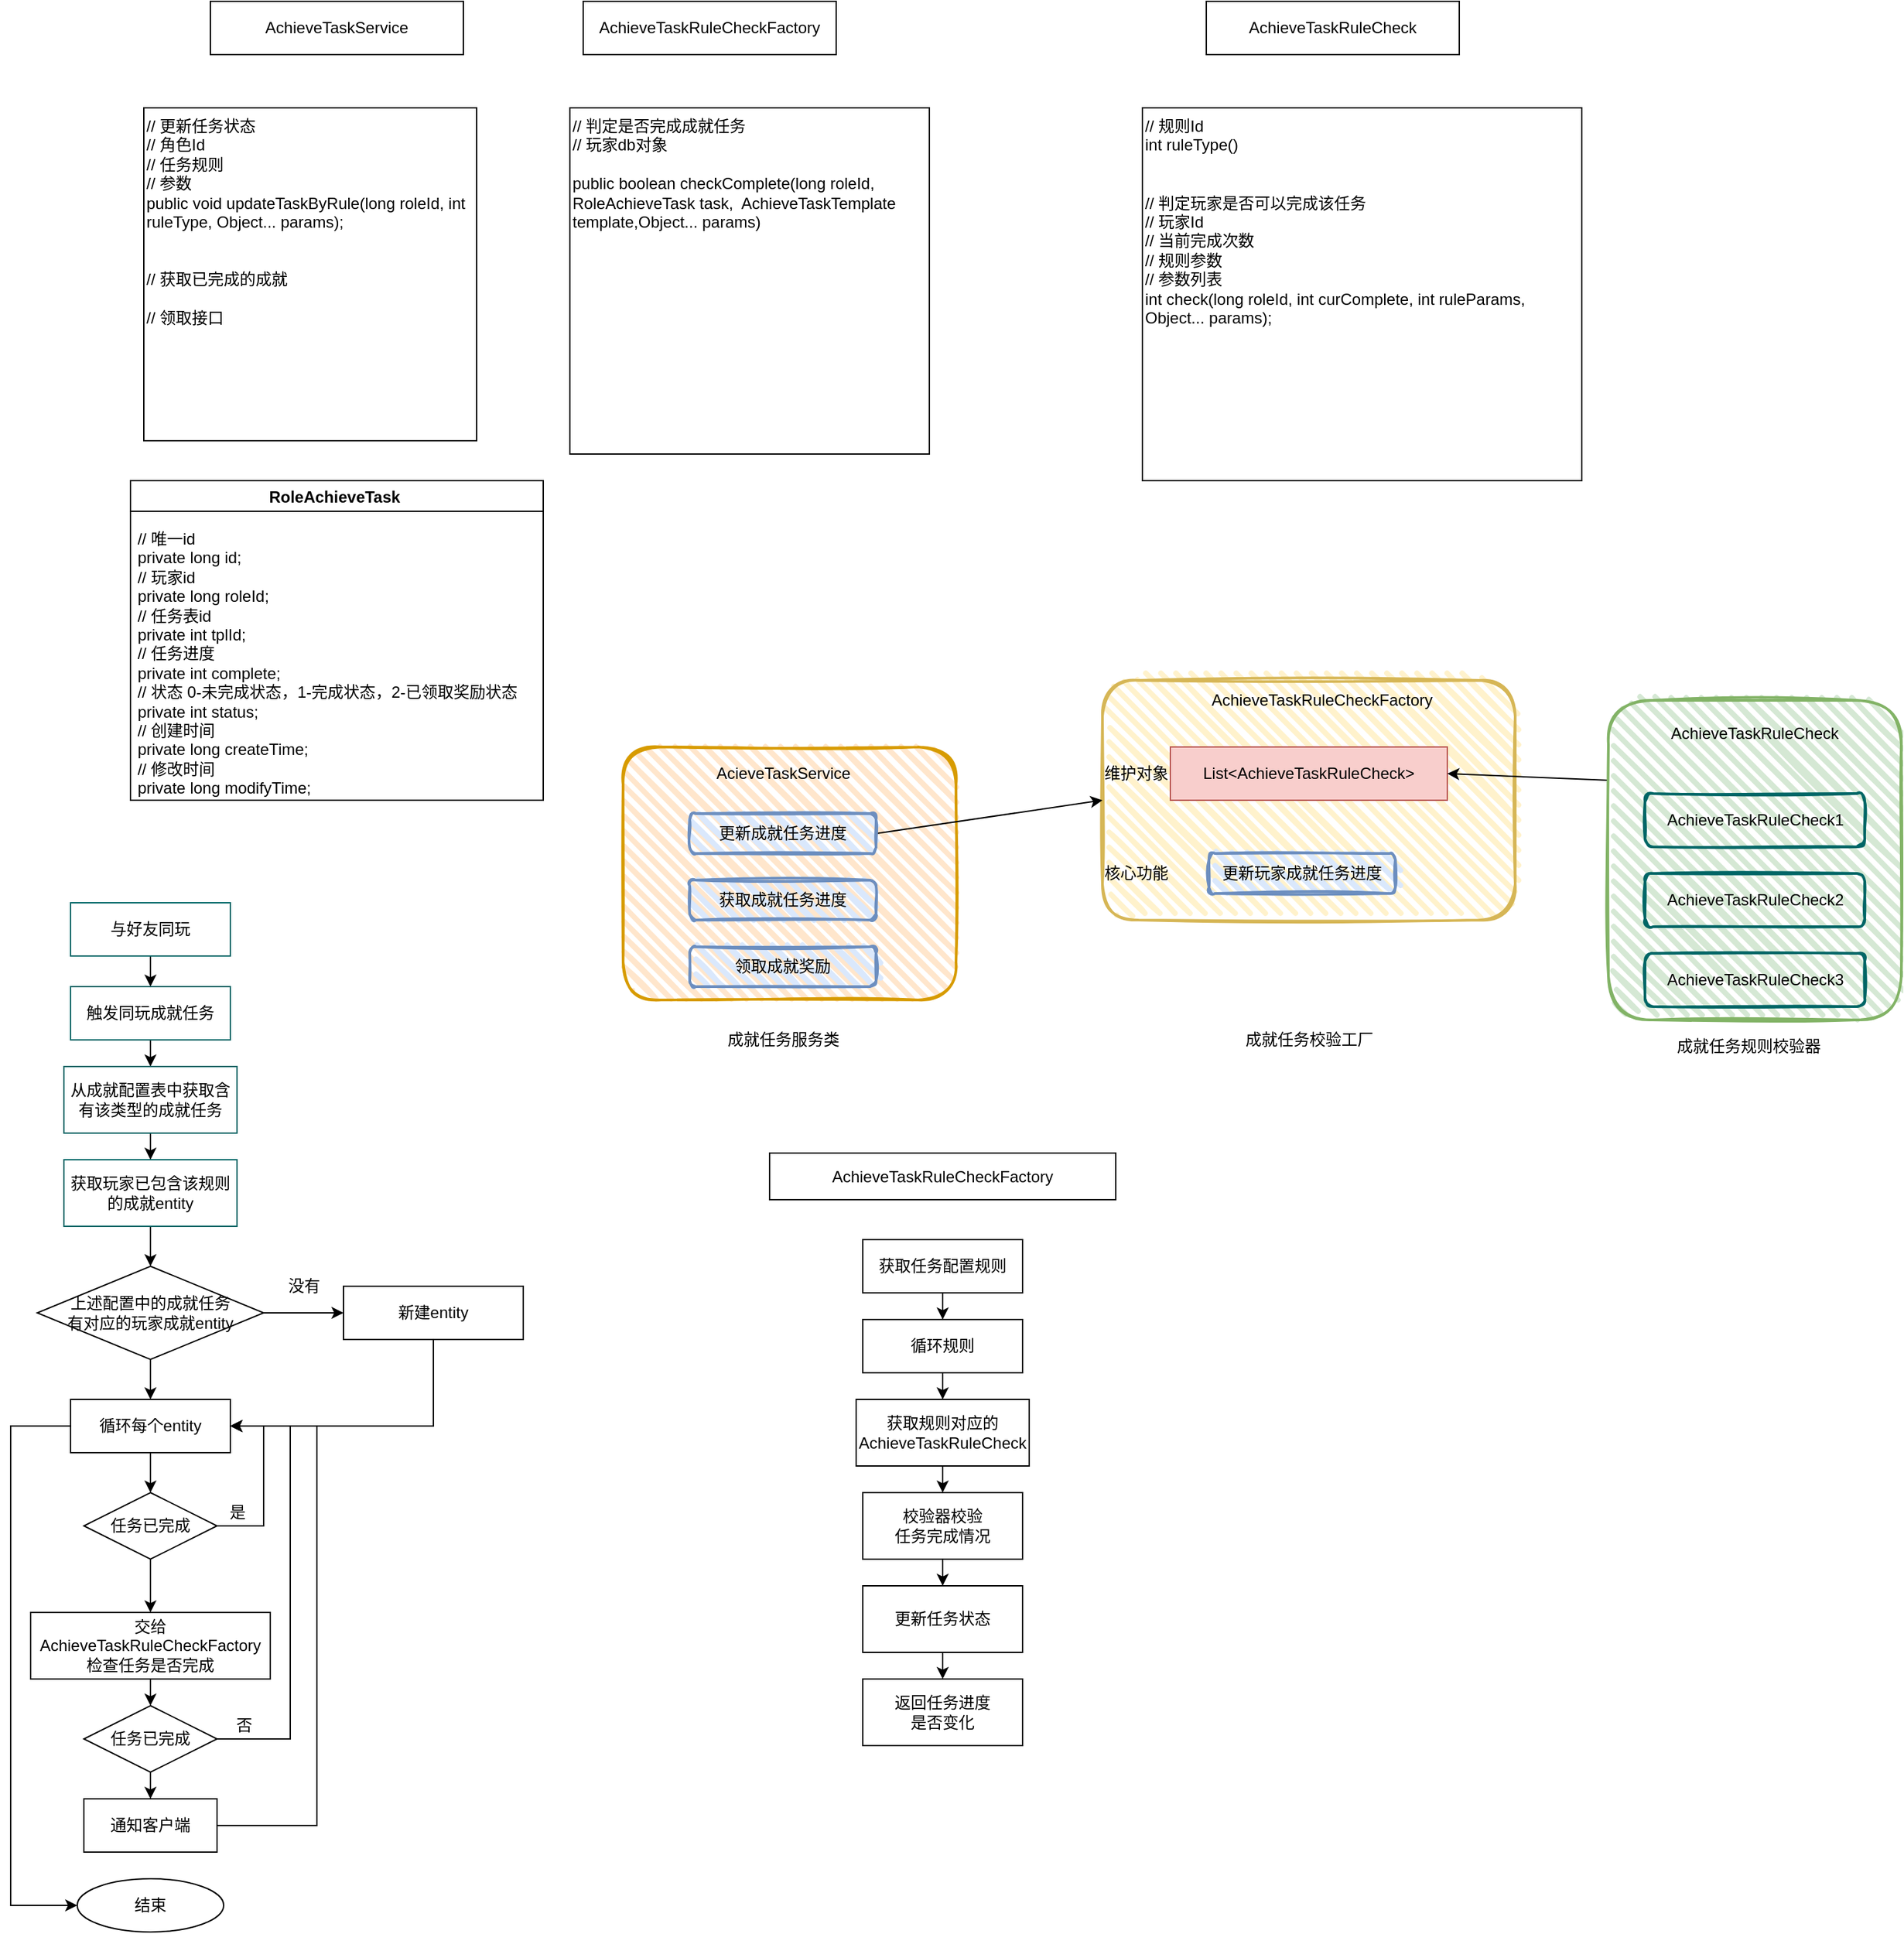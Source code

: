 <mxfile version="20.3.2" type="github">
  <diagram id="ENxEs4GuXWoanbtWAxck" name="第 1 页">
    <mxGraphModel dx="1422" dy="762" grid="1" gridSize="10" guides="1" tooltips="1" connect="1" arrows="1" fold="1" page="1" pageScale="1" pageWidth="2336" pageHeight="1654" math="0" shadow="0">
      <root>
        <mxCell id="0" />
        <mxCell id="1" parent="0" />
        <mxCell id="hWBbgPYYPAye6a4a8nGw-1" value="AchieveTaskService" style="rounded=0;whiteSpace=wrap;html=1;" parent="1" vertex="1">
          <mxGeometry x="230" y="130" width="190" height="40" as="geometry" />
        </mxCell>
        <mxCell id="hWBbgPYYPAye6a4a8nGw-2" value="AchieveTaskRuleCheckFactory" style="rounded=0;whiteSpace=wrap;html=1;" parent="1" vertex="1">
          <mxGeometry x="510" y="130" width="190" height="40" as="geometry" />
        </mxCell>
        <mxCell id="hWBbgPYYPAye6a4a8nGw-4" value="AchieveTaskRuleCheck" style="rounded=0;whiteSpace=wrap;html=1;" parent="1" vertex="1">
          <mxGeometry x="978" y="130" width="190" height="40" as="geometry" />
        </mxCell>
        <mxCell id="hWBbgPYYPAye6a4a8nGw-5" value="// 更新任务状态&lt;br&gt;// 角色Id&lt;br&gt;// 任务规则&lt;br&gt;// 参数&lt;br&gt;public void updateTaskByRule(long roleId, int ruleType, Object... params);&lt;br&gt;&lt;br&gt;&lt;br&gt;// 获取已完成的成就&lt;br&gt;&lt;br&gt;// 领取接口" style="rounded=0;whiteSpace=wrap;html=1;align=left;verticalAlign=top;" parent="1" vertex="1">
          <mxGeometry x="180" y="210" width="250" height="250" as="geometry" />
        </mxCell>
        <mxCell id="hWBbgPYYPAye6a4a8nGw-6" value="&lt;div&gt;// 判定是否完成成就任务&lt;/div&gt;&lt;div&gt;// 玩家db对象&lt;/div&gt;&lt;div&gt;&lt;br&gt;&lt;/div&gt;&lt;div&gt;public boolean checkComplete(long roleId, RoleAchieveTask task,&amp;nbsp; AchieveTaskTemplate template,&lt;span style=&quot;background-color: initial;&quot;&gt;Object... params)&lt;/span&gt;&lt;/div&gt;" style="rounded=0;whiteSpace=wrap;html=1;align=left;verticalAlign=top;" parent="1" vertex="1">
          <mxGeometry x="500" y="210" width="270" height="260" as="geometry" />
        </mxCell>
        <mxCell id="hWBbgPYYPAye6a4a8nGw-12" value="RoleAchieveTask " style="swimlane;" parent="1" vertex="1">
          <mxGeometry x="170" y="490" width="310" height="240" as="geometry" />
        </mxCell>
        <mxCell id="hWBbgPYYPAye6a4a8nGw-14" value="&lt;div&gt;&amp;nbsp; &amp;nbsp; // 唯一id&lt;/div&gt;&lt;div&gt;&amp;nbsp; &amp;nbsp; private long id;&lt;/div&gt;&lt;div&gt;&amp;nbsp; &amp;nbsp; // 玩家id&lt;/div&gt;&lt;div&gt;&amp;nbsp; &amp;nbsp; private long roleId;&lt;/div&gt;&lt;div&gt;&amp;nbsp; &amp;nbsp; // 任务表id&lt;/div&gt;&lt;div&gt;&amp;nbsp; &amp;nbsp; private int tplId;&lt;/div&gt;&lt;div&gt;&amp;nbsp; &amp;nbsp; // 任务进度&lt;/div&gt;&lt;div&gt;&amp;nbsp; &amp;nbsp; private int complete;&lt;/div&gt;&lt;div&gt;&amp;nbsp; &amp;nbsp; // 状态 0-未完成状态，1-完成状态，2-已领取奖励状态&lt;/div&gt;&lt;div&gt;&amp;nbsp; &amp;nbsp; private int status;&lt;/div&gt;&lt;div&gt;&amp;nbsp; &amp;nbsp; // 创建时间&lt;/div&gt;&lt;div&gt;&amp;nbsp; &amp;nbsp; private long createTime;&lt;/div&gt;&lt;div&gt;&amp;nbsp; &amp;nbsp; // 修改时间&lt;/div&gt;&lt;div&gt;&amp;nbsp; &amp;nbsp; private long modifyTime;&lt;/div&gt;" style="text;html=1;align=left;verticalAlign=top;resizable=0;points=[];autosize=1;strokeColor=none;fillColor=none;" parent="hWBbgPYYPAye6a4a8nGw-12" vertex="1">
          <mxGeometry x="-10" y="30" width="320" height="210" as="geometry" />
        </mxCell>
        <mxCell id="hWBbgPYYPAye6a4a8nGw-15" value="// 规则Id&lt;br&gt;int ruleType()&lt;br&gt;&lt;br&gt;&lt;br&gt;// 判定玩家是否可以完成该任务&lt;br&gt;// 玩家Id&lt;br&gt;// 当前完成次数&lt;br&gt;// 规则参数&lt;br&gt;// 参数列表&lt;br&gt;int check(long roleId, int curComplete, int ruleParams, Object... params);" style="whiteSpace=wrap;html=1;align=left;verticalAlign=top;" parent="1" vertex="1">
          <mxGeometry x="930" y="210" width="330" height="280" as="geometry" />
        </mxCell>
        <mxCell id="E-_-Di7X2A5vuP30yNUE-9" value="" style="group" vertex="1" connectable="0" parent="1">
          <mxGeometry x="900" y="640" width="310" height="180" as="geometry" />
        </mxCell>
        <mxCell id="E-_-Di7X2A5vuP30yNUE-8" value="" style="rounded=1;whiteSpace=wrap;html=1;strokeWidth=2;fillWeight=4;hachureGap=8;hachureAngle=45;fillColor=#fff2cc;sketch=1;strokeColor=#d6b656;" vertex="1" parent="E-_-Di7X2A5vuP30yNUE-9">
          <mxGeometry width="310" height="180" as="geometry" />
        </mxCell>
        <mxCell id="E-_-Di7X2A5vuP30yNUE-6" value="AchieveTaskRuleCheckFactory" style="text;html=1;strokeColor=none;fillColor=none;align=center;verticalAlign=middle;whiteSpace=wrap;rounded=0;" vertex="1" parent="E-_-Di7X2A5vuP30yNUE-9">
          <mxGeometry x="70" width="190" height="30" as="geometry" />
        </mxCell>
        <mxCell id="E-_-Di7X2A5vuP30yNUE-15" value="List&amp;lt;AchieveTaskRuleCheck&amp;gt;" style="rounded=0;whiteSpace=wrap;html=1;strokeColor=#b85450;fillColor=#f8cecc;" vertex="1" parent="E-_-Di7X2A5vuP30yNUE-9">
          <mxGeometry x="51" y="50" width="208" height="40" as="geometry" />
        </mxCell>
        <mxCell id="E-_-Di7X2A5vuP30yNUE-20" value="更新玩家成就任务进度" style="rounded=1;whiteSpace=wrap;html=1;strokeWidth=2;fillWeight=4;hachureGap=8;hachureAngle=45;fillColor=#dae8fc;sketch=1;strokeColor=#6c8ebf;" vertex="1" parent="E-_-Di7X2A5vuP30yNUE-9">
          <mxGeometry x="80" y="130" width="140" height="30" as="geometry" />
        </mxCell>
        <mxCell id="E-_-Di7X2A5vuP30yNUE-22" value="维护对象" style="text;html=1;align=center;verticalAlign=middle;resizable=0;points=[];autosize=1;strokeColor=none;fillColor=none;" vertex="1" parent="E-_-Di7X2A5vuP30yNUE-9">
          <mxGeometry x="-10" y="55" width="70" height="30" as="geometry" />
        </mxCell>
        <mxCell id="E-_-Di7X2A5vuP30yNUE-23" value="核心功能" style="text;html=1;align=center;verticalAlign=middle;resizable=0;points=[];autosize=1;strokeColor=none;fillColor=none;" vertex="1" parent="E-_-Di7X2A5vuP30yNUE-9">
          <mxGeometry x="-10" y="130" width="70" height="30" as="geometry" />
        </mxCell>
        <mxCell id="E-_-Di7X2A5vuP30yNUE-17" value="" style="endArrow=classic;html=1;rounded=0;entryX=1;entryY=0.5;entryDx=0;entryDy=0;exitX=0;exitY=0.25;exitDx=0;exitDy=0;" edge="1" parent="1" source="E-_-Di7X2A5vuP30yNUE-10" target="E-_-Di7X2A5vuP30yNUE-15">
          <mxGeometry width="50" height="50" relative="1" as="geometry">
            <mxPoint x="1240" y="650" as="sourcePoint" />
            <mxPoint x="1290" y="600" as="targetPoint" />
          </mxGeometry>
        </mxCell>
        <mxCell id="E-_-Di7X2A5vuP30yNUE-19" value="" style="group" vertex="1" connectable="0" parent="1">
          <mxGeometry x="1280" y="655" width="220" height="240" as="geometry" />
        </mxCell>
        <mxCell id="E-_-Di7X2A5vuP30yNUE-10" value="" style="rounded=1;whiteSpace=wrap;html=1;strokeWidth=2;fillWeight=4;hachureGap=8;hachureAngle=45;fillColor=#d5e8d4;sketch=1;strokeColor=#82b366;" vertex="1" parent="E-_-Di7X2A5vuP30yNUE-19">
          <mxGeometry width="220" height="240" as="geometry" />
        </mxCell>
        <mxCell id="E-_-Di7X2A5vuP30yNUE-11" value="AchieveTaskRuleCheck" style="text;html=1;strokeColor=none;fillColor=none;align=center;verticalAlign=middle;whiteSpace=wrap;rounded=0;" vertex="1" parent="E-_-Di7X2A5vuP30yNUE-19">
          <mxGeometry x="20" y="10" width="180" height="30" as="geometry" />
        </mxCell>
        <mxCell id="E-_-Di7X2A5vuP30yNUE-12" value="AchieveTaskRuleCheck1" style="rounded=1;whiteSpace=wrap;html=1;strokeWidth=2;fillWeight=4;hachureGap=8;hachureAngle=45;fillColor=none;sketch=1;strokeColor=#006666;" vertex="1" parent="E-_-Di7X2A5vuP30yNUE-19">
          <mxGeometry x="27.5" y="70" width="165" height="40" as="geometry" />
        </mxCell>
        <mxCell id="E-_-Di7X2A5vuP30yNUE-13" value="AchieveTaskRuleCheck2" style="rounded=1;whiteSpace=wrap;html=1;strokeWidth=2;fillWeight=4;hachureGap=8;hachureAngle=45;fillColor=none;sketch=1;strokeColor=#006666;" vertex="1" parent="E-_-Di7X2A5vuP30yNUE-19">
          <mxGeometry x="27.5" y="130" width="165" height="40" as="geometry" />
        </mxCell>
        <mxCell id="E-_-Di7X2A5vuP30yNUE-14" value="AchieveTaskRuleCheck3" style="rounded=1;whiteSpace=wrap;html=1;strokeWidth=2;fillWeight=4;hachureGap=8;hachureAngle=45;fillColor=none;sketch=1;strokeColor=#006666;" vertex="1" parent="E-_-Di7X2A5vuP30yNUE-19">
          <mxGeometry x="27.5" y="190" width="165" height="40" as="geometry" />
        </mxCell>
        <mxCell id="E-_-Di7X2A5vuP30yNUE-24" value="" style="rounded=1;whiteSpace=wrap;html=1;strokeWidth=2;fillWeight=4;hachureGap=8;hachureAngle=45;fillColor=#ffe6cc;sketch=1;strokeColor=#d79b00;" vertex="1" parent="1">
          <mxGeometry x="540" y="690" width="250" height="190" as="geometry" />
        </mxCell>
        <mxCell id="E-_-Di7X2A5vuP30yNUE-25" value="&lt;span style=&quot;&quot;&gt;AcieveTaskService&lt;/span&gt;" style="text;html=1;align=center;verticalAlign=middle;resizable=0;points=[];autosize=1;strokeColor=none;fillColor=none;" vertex="1" parent="1">
          <mxGeometry x="600" y="695" width="120" height="30" as="geometry" />
        </mxCell>
        <mxCell id="E-_-Di7X2A5vuP30yNUE-27" value="获取成就任务进度" style="rounded=1;whiteSpace=wrap;html=1;strokeWidth=2;fillWeight=4;hachureGap=8;hachureAngle=45;fillColor=#dae8fc;sketch=1;strokeColor=#6c8ebf;" vertex="1" parent="1">
          <mxGeometry x="590" y="790" width="140" height="30" as="geometry" />
        </mxCell>
        <mxCell id="E-_-Di7X2A5vuP30yNUE-29" style="rounded=0;orthogonalLoop=1;jettySize=auto;html=1;exitX=1;exitY=0.5;exitDx=0;exitDy=0;entryX=0;entryY=0.5;entryDx=0;entryDy=0;" edge="1" parent="1" source="E-_-Di7X2A5vuP30yNUE-26" target="E-_-Di7X2A5vuP30yNUE-8">
          <mxGeometry relative="1" as="geometry" />
        </mxCell>
        <mxCell id="E-_-Di7X2A5vuP30yNUE-26" value="更新成就任务进度" style="rounded=1;whiteSpace=wrap;html=1;strokeWidth=2;fillWeight=4;hachureGap=8;hachureAngle=45;fillColor=#dae8fc;sketch=1;strokeColor=#6c8ebf;" vertex="1" parent="1">
          <mxGeometry x="590" y="740" width="140" height="30" as="geometry" />
        </mxCell>
        <mxCell id="E-_-Di7X2A5vuP30yNUE-28" value="领取成就奖励" style="rounded=1;whiteSpace=wrap;html=1;strokeWidth=2;fillWeight=4;hachureGap=8;hachureAngle=45;fillColor=#dae8fc;sketch=1;strokeColor=#6c8ebf;" vertex="1" parent="1">
          <mxGeometry x="590" y="840" width="140" height="30" as="geometry" />
        </mxCell>
        <mxCell id="E-_-Di7X2A5vuP30yNUE-63" style="edgeStyle=orthogonalEdgeStyle;rounded=0;orthogonalLoop=1;jettySize=auto;html=1;exitX=0.5;exitY=1;exitDx=0;exitDy=0;" edge="1" parent="1" source="E-_-Di7X2A5vuP30yNUE-31" target="E-_-Di7X2A5vuP30yNUE-32">
          <mxGeometry relative="1" as="geometry" />
        </mxCell>
        <mxCell id="E-_-Di7X2A5vuP30yNUE-31" value="与好友同玩" style="rounded=0;whiteSpace=wrap;html=1;strokeColor=#006666;fillColor=none;" vertex="1" parent="1">
          <mxGeometry x="125" y="807" width="120" height="40" as="geometry" />
        </mxCell>
        <mxCell id="E-_-Di7X2A5vuP30yNUE-64" style="edgeStyle=orthogonalEdgeStyle;rounded=0;orthogonalLoop=1;jettySize=auto;html=1;exitX=0.5;exitY=1;exitDx=0;exitDy=0;entryX=0.5;entryY=0;entryDx=0;entryDy=0;" edge="1" parent="1" source="E-_-Di7X2A5vuP30yNUE-32" target="E-_-Di7X2A5vuP30yNUE-33">
          <mxGeometry relative="1" as="geometry" />
        </mxCell>
        <mxCell id="E-_-Di7X2A5vuP30yNUE-32" value="触发同玩成就任务" style="rounded=0;whiteSpace=wrap;html=1;strokeColor=#006666;fillColor=none;" vertex="1" parent="1">
          <mxGeometry x="125" y="870" width="120" height="40" as="geometry" />
        </mxCell>
        <mxCell id="E-_-Di7X2A5vuP30yNUE-65" style="edgeStyle=orthogonalEdgeStyle;rounded=0;orthogonalLoop=1;jettySize=auto;html=1;exitX=0.5;exitY=1;exitDx=0;exitDy=0;" edge="1" parent="1" source="E-_-Di7X2A5vuP30yNUE-33" target="E-_-Di7X2A5vuP30yNUE-34">
          <mxGeometry relative="1" as="geometry" />
        </mxCell>
        <mxCell id="E-_-Di7X2A5vuP30yNUE-33" value="从成就配置表中获取含有该类型的成就任务" style="rounded=0;whiteSpace=wrap;html=1;strokeColor=#006666;fillColor=none;" vertex="1" parent="1">
          <mxGeometry x="120" y="930" width="130" height="50" as="geometry" />
        </mxCell>
        <mxCell id="E-_-Di7X2A5vuP30yNUE-60" style="edgeStyle=orthogonalEdgeStyle;rounded=0;orthogonalLoop=1;jettySize=auto;html=1;exitX=0.5;exitY=1;exitDx=0;exitDy=0;" edge="1" parent="1" source="E-_-Di7X2A5vuP30yNUE-34" target="E-_-Di7X2A5vuP30yNUE-36">
          <mxGeometry relative="1" as="geometry" />
        </mxCell>
        <mxCell id="E-_-Di7X2A5vuP30yNUE-34" value="获取玩家已包含该规则的成就entity" style="rounded=0;whiteSpace=wrap;html=1;strokeColor=#006666;fillColor=none;" vertex="1" parent="1">
          <mxGeometry x="120" y="1000" width="130" height="50" as="geometry" />
        </mxCell>
        <mxCell id="E-_-Di7X2A5vuP30yNUE-42" style="edgeStyle=orthogonalEdgeStyle;rounded=0;orthogonalLoop=1;jettySize=auto;html=1;exitX=0.5;exitY=1;exitDx=0;exitDy=0;entryX=1;entryY=0.5;entryDx=0;entryDy=0;" edge="1" parent="1" source="E-_-Di7X2A5vuP30yNUE-35" target="E-_-Di7X2A5vuP30yNUE-40">
          <mxGeometry relative="1" as="geometry" />
        </mxCell>
        <mxCell id="E-_-Di7X2A5vuP30yNUE-35" value="新建entity" style="rounded=0;whiteSpace=wrap;html=1;" vertex="1" parent="1">
          <mxGeometry x="330" y="1095" width="135" height="40" as="geometry" />
        </mxCell>
        <mxCell id="E-_-Di7X2A5vuP30yNUE-38" style="edgeStyle=none;rounded=0;orthogonalLoop=1;jettySize=auto;html=1;exitX=1;exitY=0.5;exitDx=0;exitDy=0;entryX=0;entryY=0.5;entryDx=0;entryDy=0;" edge="1" parent="1" source="E-_-Di7X2A5vuP30yNUE-36" target="E-_-Di7X2A5vuP30yNUE-35">
          <mxGeometry relative="1" as="geometry" />
        </mxCell>
        <mxCell id="E-_-Di7X2A5vuP30yNUE-41" style="edgeStyle=none;rounded=0;orthogonalLoop=1;jettySize=auto;html=1;exitX=0.5;exitY=1;exitDx=0;exitDy=0;entryX=0.5;entryY=0;entryDx=0;entryDy=0;" edge="1" parent="1" source="E-_-Di7X2A5vuP30yNUE-36" target="E-_-Di7X2A5vuP30yNUE-40">
          <mxGeometry relative="1" as="geometry" />
        </mxCell>
        <mxCell id="E-_-Di7X2A5vuP30yNUE-36" value="上述配置中的成就任务&lt;br&gt;有对应的玩家成就entity" style="rhombus;whiteSpace=wrap;html=1;" vertex="1" parent="1">
          <mxGeometry x="100" y="1080" width="170" height="70" as="geometry" />
        </mxCell>
        <mxCell id="E-_-Di7X2A5vuP30yNUE-39" value="没有" style="text;html=1;align=center;verticalAlign=middle;resizable=0;points=[];autosize=1;strokeColor=none;fillColor=none;" vertex="1" parent="1">
          <mxGeometry x="275" y="1080" width="50" height="30" as="geometry" />
        </mxCell>
        <mxCell id="E-_-Di7X2A5vuP30yNUE-48" style="edgeStyle=orthogonalEdgeStyle;rounded=0;orthogonalLoop=1;jettySize=auto;html=1;exitX=0.5;exitY=1;exitDx=0;exitDy=0;entryX=0.5;entryY=0;entryDx=0;entryDy=0;" edge="1" parent="1" source="E-_-Di7X2A5vuP30yNUE-40" target="E-_-Di7X2A5vuP30yNUE-45">
          <mxGeometry relative="1" as="geometry" />
        </mxCell>
        <mxCell id="E-_-Di7X2A5vuP30yNUE-61" style="edgeStyle=orthogonalEdgeStyle;rounded=0;orthogonalLoop=1;jettySize=auto;html=1;exitX=0;exitY=0.5;exitDx=0;exitDy=0;entryX=0;entryY=0.5;entryDx=0;entryDy=0;" edge="1" parent="1" source="E-_-Di7X2A5vuP30yNUE-40" target="E-_-Di7X2A5vuP30yNUE-59">
          <mxGeometry relative="1" as="geometry">
            <Array as="points">
              <mxPoint x="80" y="1200" />
              <mxPoint x="80" y="1560" />
            </Array>
          </mxGeometry>
        </mxCell>
        <mxCell id="E-_-Di7X2A5vuP30yNUE-40" value="循环每个entity" style="rounded=0;whiteSpace=wrap;html=1;" vertex="1" parent="1">
          <mxGeometry x="125" y="1180" width="120" height="40" as="geometry" />
        </mxCell>
        <mxCell id="E-_-Di7X2A5vuP30yNUE-46" style="edgeStyle=orthogonalEdgeStyle;rounded=0;orthogonalLoop=1;jettySize=auto;html=1;exitX=1;exitY=0.5;exitDx=0;exitDy=0;entryX=1;entryY=0.5;entryDx=0;entryDy=0;" edge="1" parent="1" source="E-_-Di7X2A5vuP30yNUE-45" target="E-_-Di7X2A5vuP30yNUE-40">
          <mxGeometry relative="1" as="geometry">
            <Array as="points">
              <mxPoint x="270" y="1275" />
              <mxPoint x="270" y="1200" />
            </Array>
          </mxGeometry>
        </mxCell>
        <mxCell id="E-_-Di7X2A5vuP30yNUE-49" style="edgeStyle=orthogonalEdgeStyle;rounded=0;orthogonalLoop=1;jettySize=auto;html=1;exitX=0.5;exitY=1;exitDx=0;exitDy=0;" edge="1" parent="1" source="E-_-Di7X2A5vuP30yNUE-45">
          <mxGeometry relative="1" as="geometry">
            <mxPoint x="185" y="1340" as="targetPoint" />
          </mxGeometry>
        </mxCell>
        <mxCell id="E-_-Di7X2A5vuP30yNUE-45" value="任务已完成" style="rhombus;whiteSpace=wrap;html=1;" vertex="1" parent="1">
          <mxGeometry x="135" y="1250" width="100" height="50" as="geometry" />
        </mxCell>
        <mxCell id="E-_-Di7X2A5vuP30yNUE-47" value="是" style="text;html=1;align=center;verticalAlign=middle;resizable=0;points=[];autosize=1;strokeColor=none;fillColor=none;" vertex="1" parent="1">
          <mxGeometry x="230" y="1250" width="40" height="30" as="geometry" />
        </mxCell>
        <mxCell id="E-_-Di7X2A5vuP30yNUE-53" style="edgeStyle=orthogonalEdgeStyle;rounded=0;orthogonalLoop=1;jettySize=auto;html=1;exitX=0.5;exitY=1;exitDx=0;exitDy=0;entryX=0.5;entryY=0;entryDx=0;entryDy=0;" edge="1" parent="1" source="E-_-Di7X2A5vuP30yNUE-50" target="E-_-Di7X2A5vuP30yNUE-52">
          <mxGeometry relative="1" as="geometry" />
        </mxCell>
        <mxCell id="E-_-Di7X2A5vuP30yNUE-50" value="交给AchieveTaskRuleCheckFactory&lt;br&gt;检查任务是否完成" style="rounded=0;whiteSpace=wrap;html=1;" vertex="1" parent="1">
          <mxGeometry x="95" y="1340" width="180" height="50" as="geometry" />
        </mxCell>
        <mxCell id="E-_-Di7X2A5vuP30yNUE-55" style="edgeStyle=orthogonalEdgeStyle;rounded=0;orthogonalLoop=1;jettySize=auto;html=1;exitX=0.5;exitY=1;exitDx=0;exitDy=0;" edge="1" parent="1" source="E-_-Di7X2A5vuP30yNUE-52" target="E-_-Di7X2A5vuP30yNUE-54">
          <mxGeometry relative="1" as="geometry" />
        </mxCell>
        <mxCell id="E-_-Di7X2A5vuP30yNUE-56" style="edgeStyle=orthogonalEdgeStyle;rounded=0;orthogonalLoop=1;jettySize=auto;html=1;exitX=1;exitY=0.5;exitDx=0;exitDy=0;entryX=1;entryY=0.5;entryDx=0;entryDy=0;" edge="1" parent="1" source="E-_-Di7X2A5vuP30yNUE-52" target="E-_-Di7X2A5vuP30yNUE-40">
          <mxGeometry relative="1" as="geometry">
            <Array as="points">
              <mxPoint x="290" y="1435" />
              <mxPoint x="290" y="1200" />
            </Array>
          </mxGeometry>
        </mxCell>
        <mxCell id="E-_-Di7X2A5vuP30yNUE-52" value="任务已完成" style="rhombus;whiteSpace=wrap;html=1;" vertex="1" parent="1">
          <mxGeometry x="135" y="1410" width="100" height="50" as="geometry" />
        </mxCell>
        <mxCell id="E-_-Di7X2A5vuP30yNUE-62" style="edgeStyle=orthogonalEdgeStyle;rounded=0;orthogonalLoop=1;jettySize=auto;html=1;exitX=1;exitY=0.5;exitDx=0;exitDy=0;entryX=1;entryY=0.5;entryDx=0;entryDy=0;" edge="1" parent="1" source="E-_-Di7X2A5vuP30yNUE-54" target="E-_-Di7X2A5vuP30yNUE-40">
          <mxGeometry relative="1" as="geometry">
            <Array as="points">
              <mxPoint x="310" y="1500" />
              <mxPoint x="310" y="1200" />
            </Array>
          </mxGeometry>
        </mxCell>
        <mxCell id="E-_-Di7X2A5vuP30yNUE-54" value="通知客户端" style="rounded=0;whiteSpace=wrap;html=1;" vertex="1" parent="1">
          <mxGeometry x="135" y="1480" width="100" height="40" as="geometry" />
        </mxCell>
        <mxCell id="E-_-Di7X2A5vuP30yNUE-57" value="否" style="text;html=1;align=center;verticalAlign=middle;resizable=0;points=[];autosize=1;strokeColor=none;fillColor=none;" vertex="1" parent="1">
          <mxGeometry x="235" y="1410" width="40" height="30" as="geometry" />
        </mxCell>
        <mxCell id="E-_-Di7X2A5vuP30yNUE-59" value="结束" style="ellipse;whiteSpace=wrap;html=1;" vertex="1" parent="1">
          <mxGeometry x="130" y="1540" width="110" height="40" as="geometry" />
        </mxCell>
        <mxCell id="E-_-Di7X2A5vuP30yNUE-66" value="AchieveTaskRuleCheckFactory" style="rounded=0;whiteSpace=wrap;html=1;" vertex="1" parent="1">
          <mxGeometry x="650" y="995" width="260" height="35" as="geometry" />
        </mxCell>
        <mxCell id="E-_-Di7X2A5vuP30yNUE-76" style="edgeStyle=orthogonalEdgeStyle;rounded=0;orthogonalLoop=1;jettySize=auto;html=1;exitX=0.5;exitY=1;exitDx=0;exitDy=0;" edge="1" parent="1" source="E-_-Di7X2A5vuP30yNUE-67" target="E-_-Di7X2A5vuP30yNUE-68">
          <mxGeometry relative="1" as="geometry" />
        </mxCell>
        <mxCell id="E-_-Di7X2A5vuP30yNUE-67" value="获取任务配置规则" style="rounded=0;whiteSpace=wrap;html=1;" vertex="1" parent="1">
          <mxGeometry x="720" y="1060" width="120" height="40" as="geometry" />
        </mxCell>
        <mxCell id="E-_-Di7X2A5vuP30yNUE-77" style="edgeStyle=orthogonalEdgeStyle;rounded=0;orthogonalLoop=1;jettySize=auto;html=1;exitX=0.5;exitY=1;exitDx=0;exitDy=0;" edge="1" parent="1" source="E-_-Di7X2A5vuP30yNUE-68" target="E-_-Di7X2A5vuP30yNUE-69">
          <mxGeometry relative="1" as="geometry" />
        </mxCell>
        <mxCell id="E-_-Di7X2A5vuP30yNUE-68" value="循环规则" style="rounded=0;whiteSpace=wrap;html=1;" vertex="1" parent="1">
          <mxGeometry x="720" y="1120" width="120" height="40" as="geometry" />
        </mxCell>
        <mxCell id="E-_-Di7X2A5vuP30yNUE-78" style="edgeStyle=orthogonalEdgeStyle;rounded=0;orthogonalLoop=1;jettySize=auto;html=1;exitX=0.5;exitY=1;exitDx=0;exitDy=0;" edge="1" parent="1" source="E-_-Di7X2A5vuP30yNUE-69" target="E-_-Di7X2A5vuP30yNUE-70">
          <mxGeometry relative="1" as="geometry" />
        </mxCell>
        <mxCell id="E-_-Di7X2A5vuP30yNUE-69" value="获取规则对应的&lt;br&gt;AchieveTaskRuleCheck" style="rounded=0;whiteSpace=wrap;html=1;" vertex="1" parent="1">
          <mxGeometry x="715" y="1180" width="130" height="50" as="geometry" />
        </mxCell>
        <mxCell id="E-_-Di7X2A5vuP30yNUE-79" style="edgeStyle=orthogonalEdgeStyle;rounded=0;orthogonalLoop=1;jettySize=auto;html=1;exitX=0.5;exitY=1;exitDx=0;exitDy=0;" edge="1" parent="1" source="E-_-Di7X2A5vuP30yNUE-70" target="E-_-Di7X2A5vuP30yNUE-74">
          <mxGeometry relative="1" as="geometry" />
        </mxCell>
        <mxCell id="E-_-Di7X2A5vuP30yNUE-70" value="校验器校验&lt;br&gt;任务完成情况" style="rounded=0;whiteSpace=wrap;html=1;" vertex="1" parent="1">
          <mxGeometry x="720" y="1250" width="120" height="50" as="geometry" />
        </mxCell>
        <mxCell id="E-_-Di7X2A5vuP30yNUE-71" value="成就任务服务类" style="text;html=1;align=center;verticalAlign=middle;resizable=0;points=[];autosize=1;strokeColor=none;fillColor=none;" vertex="1" parent="1">
          <mxGeometry x="605" y="895" width="110" height="30" as="geometry" />
        </mxCell>
        <mxCell id="E-_-Di7X2A5vuP30yNUE-72" value="成就任务校验工厂" style="text;html=1;align=center;verticalAlign=middle;resizable=0;points=[];autosize=1;strokeColor=none;fillColor=none;" vertex="1" parent="1">
          <mxGeometry x="995" y="895" width="120" height="30" as="geometry" />
        </mxCell>
        <mxCell id="E-_-Di7X2A5vuP30yNUE-73" value="成就任务规则校验器" style="text;html=1;align=center;verticalAlign=middle;resizable=0;points=[];autosize=1;strokeColor=none;fillColor=none;" vertex="1" parent="1">
          <mxGeometry x="1320" y="900" width="130" height="30" as="geometry" />
        </mxCell>
        <mxCell id="E-_-Di7X2A5vuP30yNUE-80" style="edgeStyle=orthogonalEdgeStyle;rounded=0;orthogonalLoop=1;jettySize=auto;html=1;exitX=0.5;exitY=1;exitDx=0;exitDy=0;entryX=0.5;entryY=0;entryDx=0;entryDy=0;" edge="1" parent="1" source="E-_-Di7X2A5vuP30yNUE-74" target="E-_-Di7X2A5vuP30yNUE-75">
          <mxGeometry relative="1" as="geometry" />
        </mxCell>
        <mxCell id="E-_-Di7X2A5vuP30yNUE-74" value="更新任务状态" style="rounded=0;whiteSpace=wrap;html=1;" vertex="1" parent="1">
          <mxGeometry x="720" y="1320" width="120" height="50" as="geometry" />
        </mxCell>
        <mxCell id="E-_-Di7X2A5vuP30yNUE-75" value="返回任务进度&lt;br&gt;是否变化" style="rounded=0;whiteSpace=wrap;html=1;" vertex="1" parent="1">
          <mxGeometry x="720" y="1390" width="120" height="50" as="geometry" />
        </mxCell>
      </root>
    </mxGraphModel>
  </diagram>
</mxfile>
